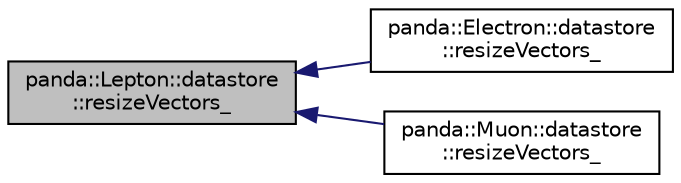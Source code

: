 digraph "panda::Lepton::datastore::resizeVectors_"
{
 // INTERACTIVE_SVG=YES
  edge [fontname="Helvetica",fontsize="10",labelfontname="Helvetica",labelfontsize="10"];
  node [fontname="Helvetica",fontsize="10",shape=record];
  rankdir="LR";
  Node1 [label="panda::Lepton::datastore\l::resizeVectors_",height=0.2,width=0.4,color="black", fillcolor="grey75", style="filled" fontcolor="black"];
  Node1 -> Node2 [dir="back",color="midnightblue",fontsize="10",style="solid"];
  Node2 [label="panda::Electron::datastore\l::resizeVectors_",height=0.2,width=0.4,color="black", fillcolor="white", style="filled",URL="$structpanda_1_1Electron_1_1datastore.html#a8f0e7ee31635f5cf7482c86b732877a2",tooltip="Override when there are vector members. "];
  Node1 -> Node3 [dir="back",color="midnightblue",fontsize="10",style="solid"];
  Node3 [label="panda::Muon::datastore\l::resizeVectors_",height=0.2,width=0.4,color="black", fillcolor="white", style="filled",URL="$structpanda_1_1Muon_1_1datastore.html#a77544efc70e6058bc86a09dc6a13f483",tooltip="Override when there are vector members. "];
}
